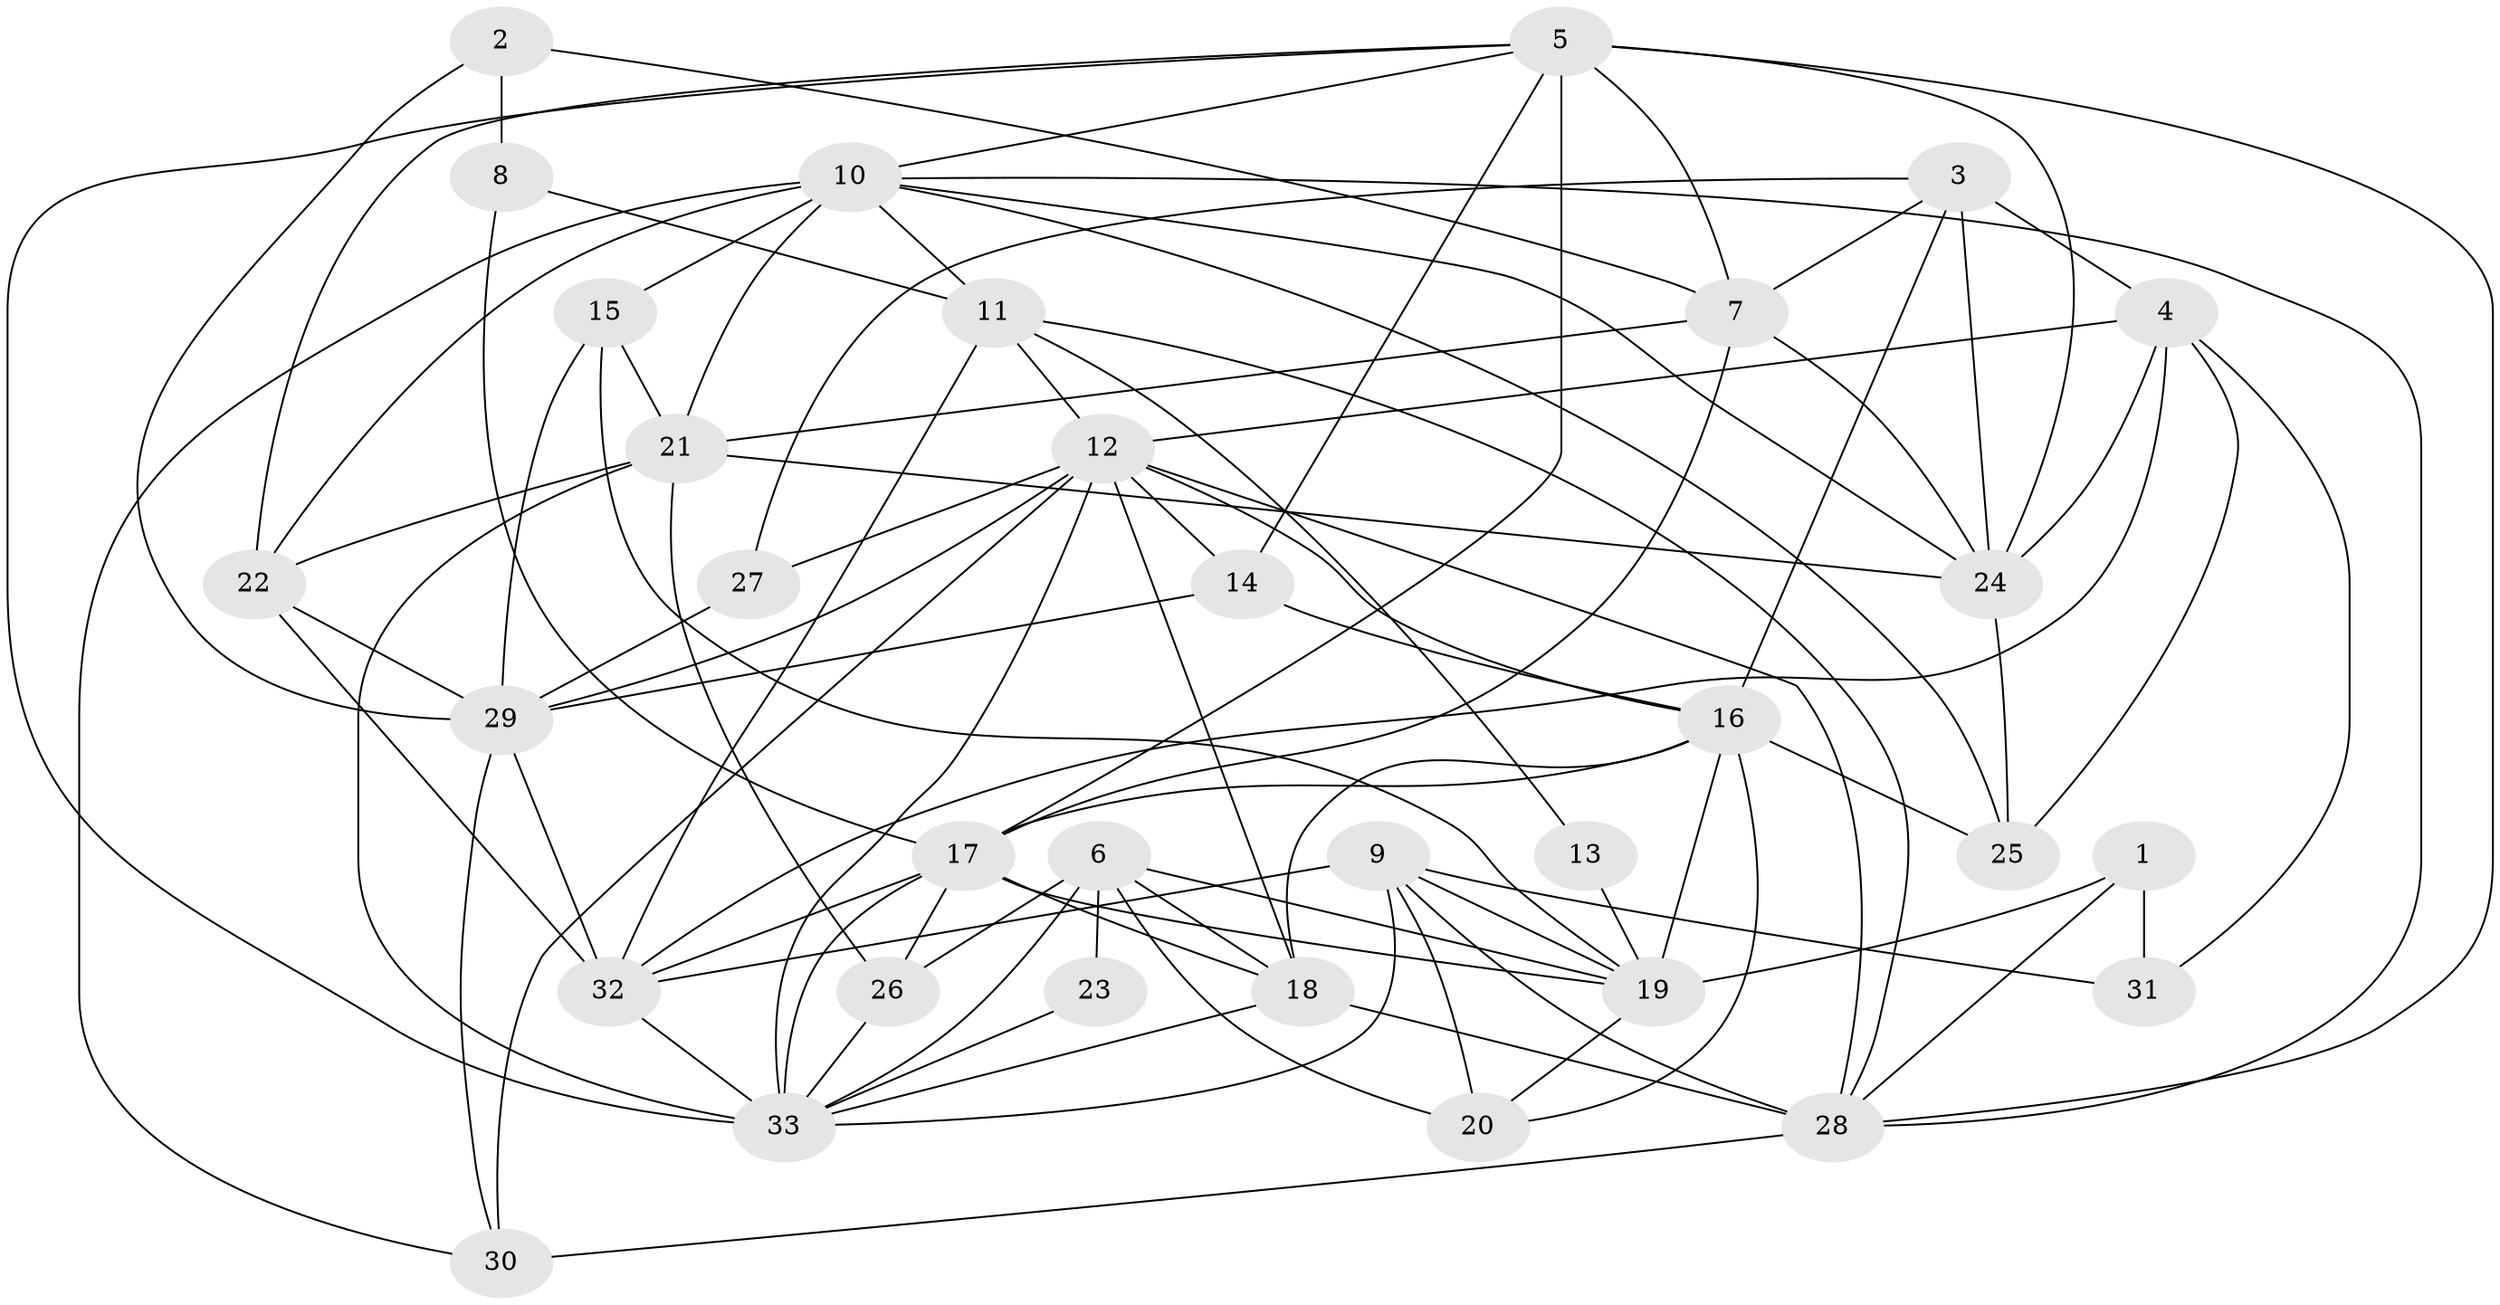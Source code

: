 // original degree distribution, {2: 0.14634146341463414, 3: 0.2682926829268293, 6: 0.10975609756097561, 5: 0.21951219512195122, 4: 0.21951219512195122, 7: 0.024390243902439025, 8: 0.012195121951219513}
// Generated by graph-tools (version 1.1) at 2025/37/03/04/25 23:37:10]
// undirected, 33 vertices, 94 edges
graph export_dot {
  node [color=gray90,style=filled];
  1;
  2;
  3;
  4;
  5;
  6;
  7;
  8;
  9;
  10;
  11;
  12;
  13;
  14;
  15;
  16;
  17;
  18;
  19;
  20;
  21;
  22;
  23;
  24;
  25;
  26;
  27;
  28;
  29;
  30;
  31;
  32;
  33;
  1 -- 19 [weight=1.0];
  1 -- 28 [weight=1.0];
  1 -- 31 [weight=1.0];
  2 -- 7 [weight=1.0];
  2 -- 8 [weight=1.0];
  2 -- 29 [weight=1.0];
  3 -- 4 [weight=2.0];
  3 -- 7 [weight=1.0];
  3 -- 16 [weight=1.0];
  3 -- 24 [weight=2.0];
  3 -- 27 [weight=1.0];
  4 -- 12 [weight=1.0];
  4 -- 24 [weight=1.0];
  4 -- 25 [weight=1.0];
  4 -- 31 [weight=1.0];
  4 -- 32 [weight=1.0];
  5 -- 7 [weight=1.0];
  5 -- 10 [weight=1.0];
  5 -- 14 [weight=1.0];
  5 -- 17 [weight=1.0];
  5 -- 22 [weight=1.0];
  5 -- 24 [weight=1.0];
  5 -- 28 [weight=2.0];
  5 -- 33 [weight=1.0];
  6 -- 18 [weight=1.0];
  6 -- 19 [weight=1.0];
  6 -- 20 [weight=2.0];
  6 -- 23 [weight=2.0];
  6 -- 26 [weight=1.0];
  6 -- 33 [weight=1.0];
  7 -- 17 [weight=1.0];
  7 -- 21 [weight=1.0];
  7 -- 24 [weight=1.0];
  8 -- 11 [weight=1.0];
  8 -- 17 [weight=1.0];
  9 -- 19 [weight=1.0];
  9 -- 20 [weight=1.0];
  9 -- 28 [weight=2.0];
  9 -- 31 [weight=1.0];
  9 -- 32 [weight=2.0];
  9 -- 33 [weight=1.0];
  10 -- 11 [weight=1.0];
  10 -- 15 [weight=1.0];
  10 -- 21 [weight=2.0];
  10 -- 22 [weight=1.0];
  10 -- 24 [weight=1.0];
  10 -- 25 [weight=1.0];
  10 -- 28 [weight=1.0];
  10 -- 30 [weight=1.0];
  11 -- 12 [weight=1.0];
  11 -- 13 [weight=1.0];
  11 -- 28 [weight=1.0];
  11 -- 32 [weight=1.0];
  12 -- 14 [weight=1.0];
  12 -- 16 [weight=1.0];
  12 -- 18 [weight=1.0];
  12 -- 27 [weight=1.0];
  12 -- 28 [weight=1.0];
  12 -- 29 [weight=1.0];
  12 -- 30 [weight=1.0];
  12 -- 33 [weight=1.0];
  13 -- 19 [weight=2.0];
  14 -- 16 [weight=1.0];
  14 -- 29 [weight=1.0];
  15 -- 19 [weight=1.0];
  15 -- 21 [weight=1.0];
  15 -- 29 [weight=1.0];
  16 -- 17 [weight=1.0];
  16 -- 18 [weight=1.0];
  16 -- 19 [weight=1.0];
  16 -- 20 [weight=1.0];
  16 -- 25 [weight=2.0];
  17 -- 18 [weight=1.0];
  17 -- 19 [weight=1.0];
  17 -- 26 [weight=1.0];
  17 -- 32 [weight=2.0];
  17 -- 33 [weight=2.0];
  18 -- 28 [weight=1.0];
  18 -- 33 [weight=1.0];
  19 -- 20 [weight=1.0];
  21 -- 22 [weight=3.0];
  21 -- 24 [weight=1.0];
  21 -- 26 [weight=2.0];
  21 -- 33 [weight=2.0];
  22 -- 29 [weight=2.0];
  22 -- 32 [weight=1.0];
  23 -- 33 [weight=1.0];
  24 -- 25 [weight=1.0];
  26 -- 33 [weight=1.0];
  27 -- 29 [weight=1.0];
  28 -- 30 [weight=2.0];
  29 -- 30 [weight=1.0];
  29 -- 32 [weight=1.0];
  32 -- 33 [weight=1.0];
}

